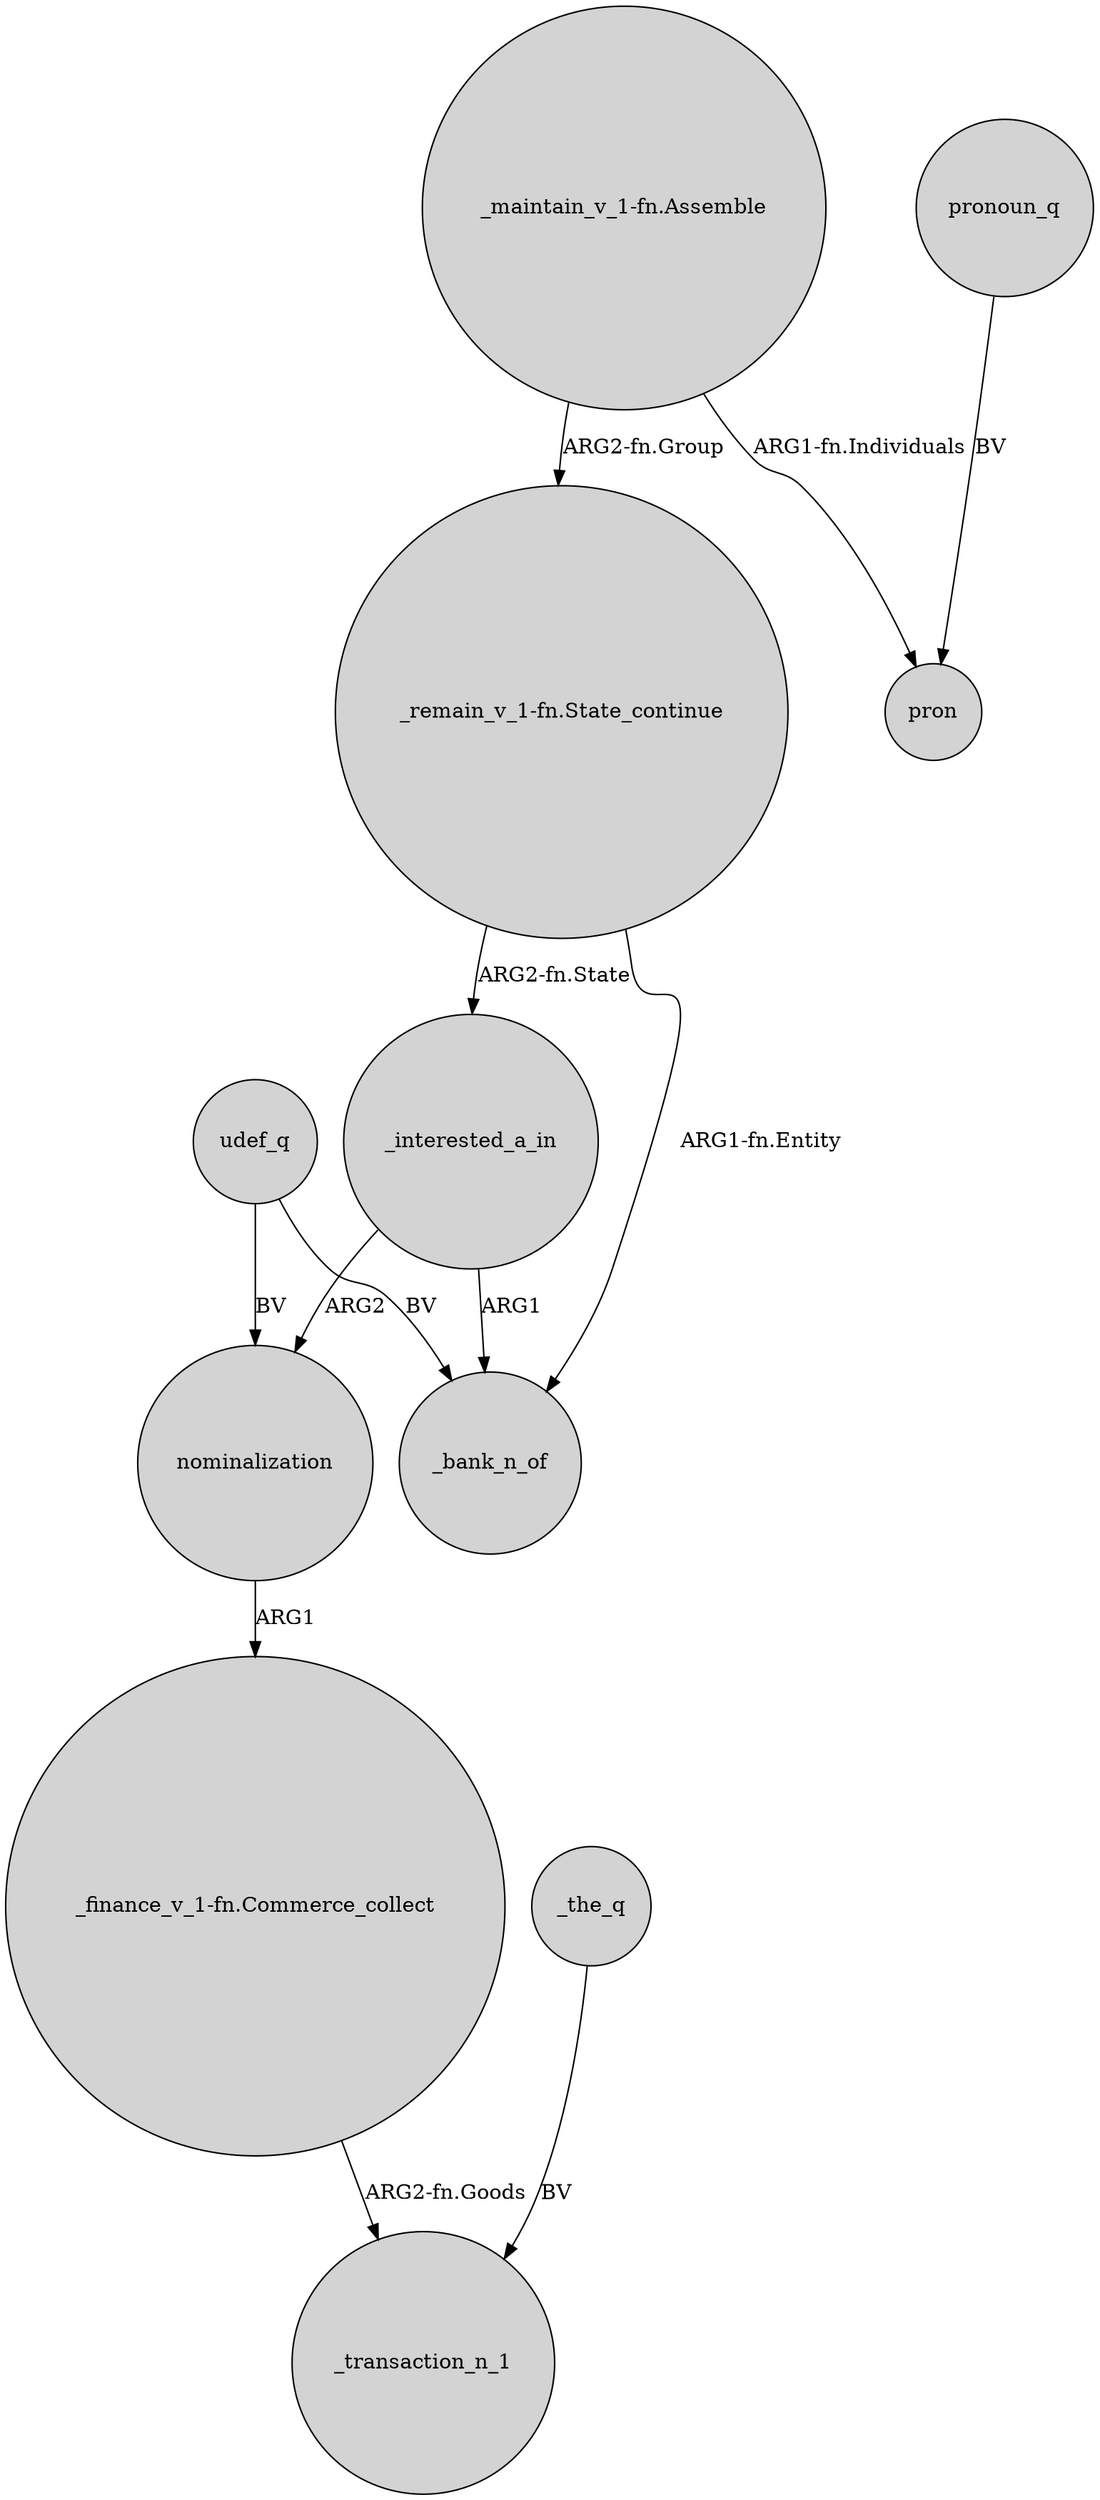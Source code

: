 digraph {
	node [shape=circle style=filled]
	"_finance_v_1-fn.Commerce_collect" -> _transaction_n_1 [label="ARG2-fn.Goods"]
	udef_q -> _bank_n_of [label=BV]
	"_remain_v_1-fn.State_continue" -> _bank_n_of [label="ARG1-fn.Entity"]
	nominalization -> "_finance_v_1-fn.Commerce_collect" [label=ARG1]
	_interested_a_in -> nominalization [label=ARG2]
	_interested_a_in -> _bank_n_of [label=ARG1]
	"_maintain_v_1-fn.Assemble" -> "_remain_v_1-fn.State_continue" [label="ARG2-fn.Group"]
	"_remain_v_1-fn.State_continue" -> _interested_a_in [label="ARG2-fn.State"]
	"_maintain_v_1-fn.Assemble" -> pron [label="ARG1-fn.Individuals"]
	_the_q -> _transaction_n_1 [label=BV]
	pronoun_q -> pron [label=BV]
	udef_q -> nominalization [label=BV]
}
